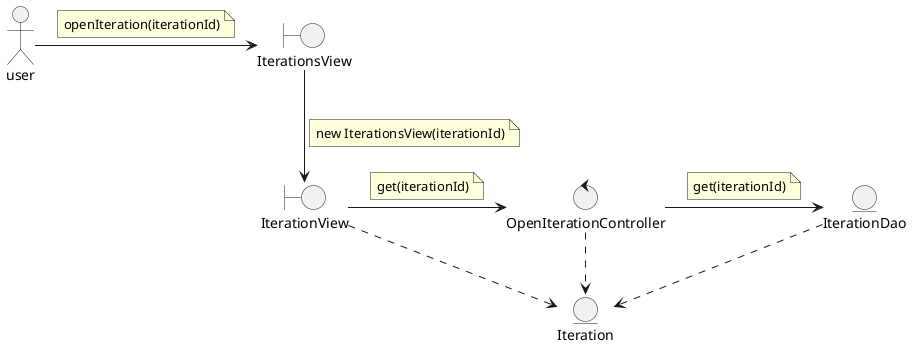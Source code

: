 @startuml

actor user
boundary IterationsView
boundary IterationView

control OpenIterationController
entity IterationDao
entity Iteration

user -right->IterationsView
    note on link
        openIteration(iterationId)
    end note
IterationsView -down-> IterationView
    note on link
        new IterationsView(iterationId)
    end note
IterationView -right-> OpenIterationController
    note on link
        get(iterationId)
    end note
OpenIterationController -right-> IterationDao
    note on link
        get(iterationId)
    end note

OpenIterationController .down.> Iteration
IterationView .down.> Iteration
IterationDao .down.> Iteration

@enduml


